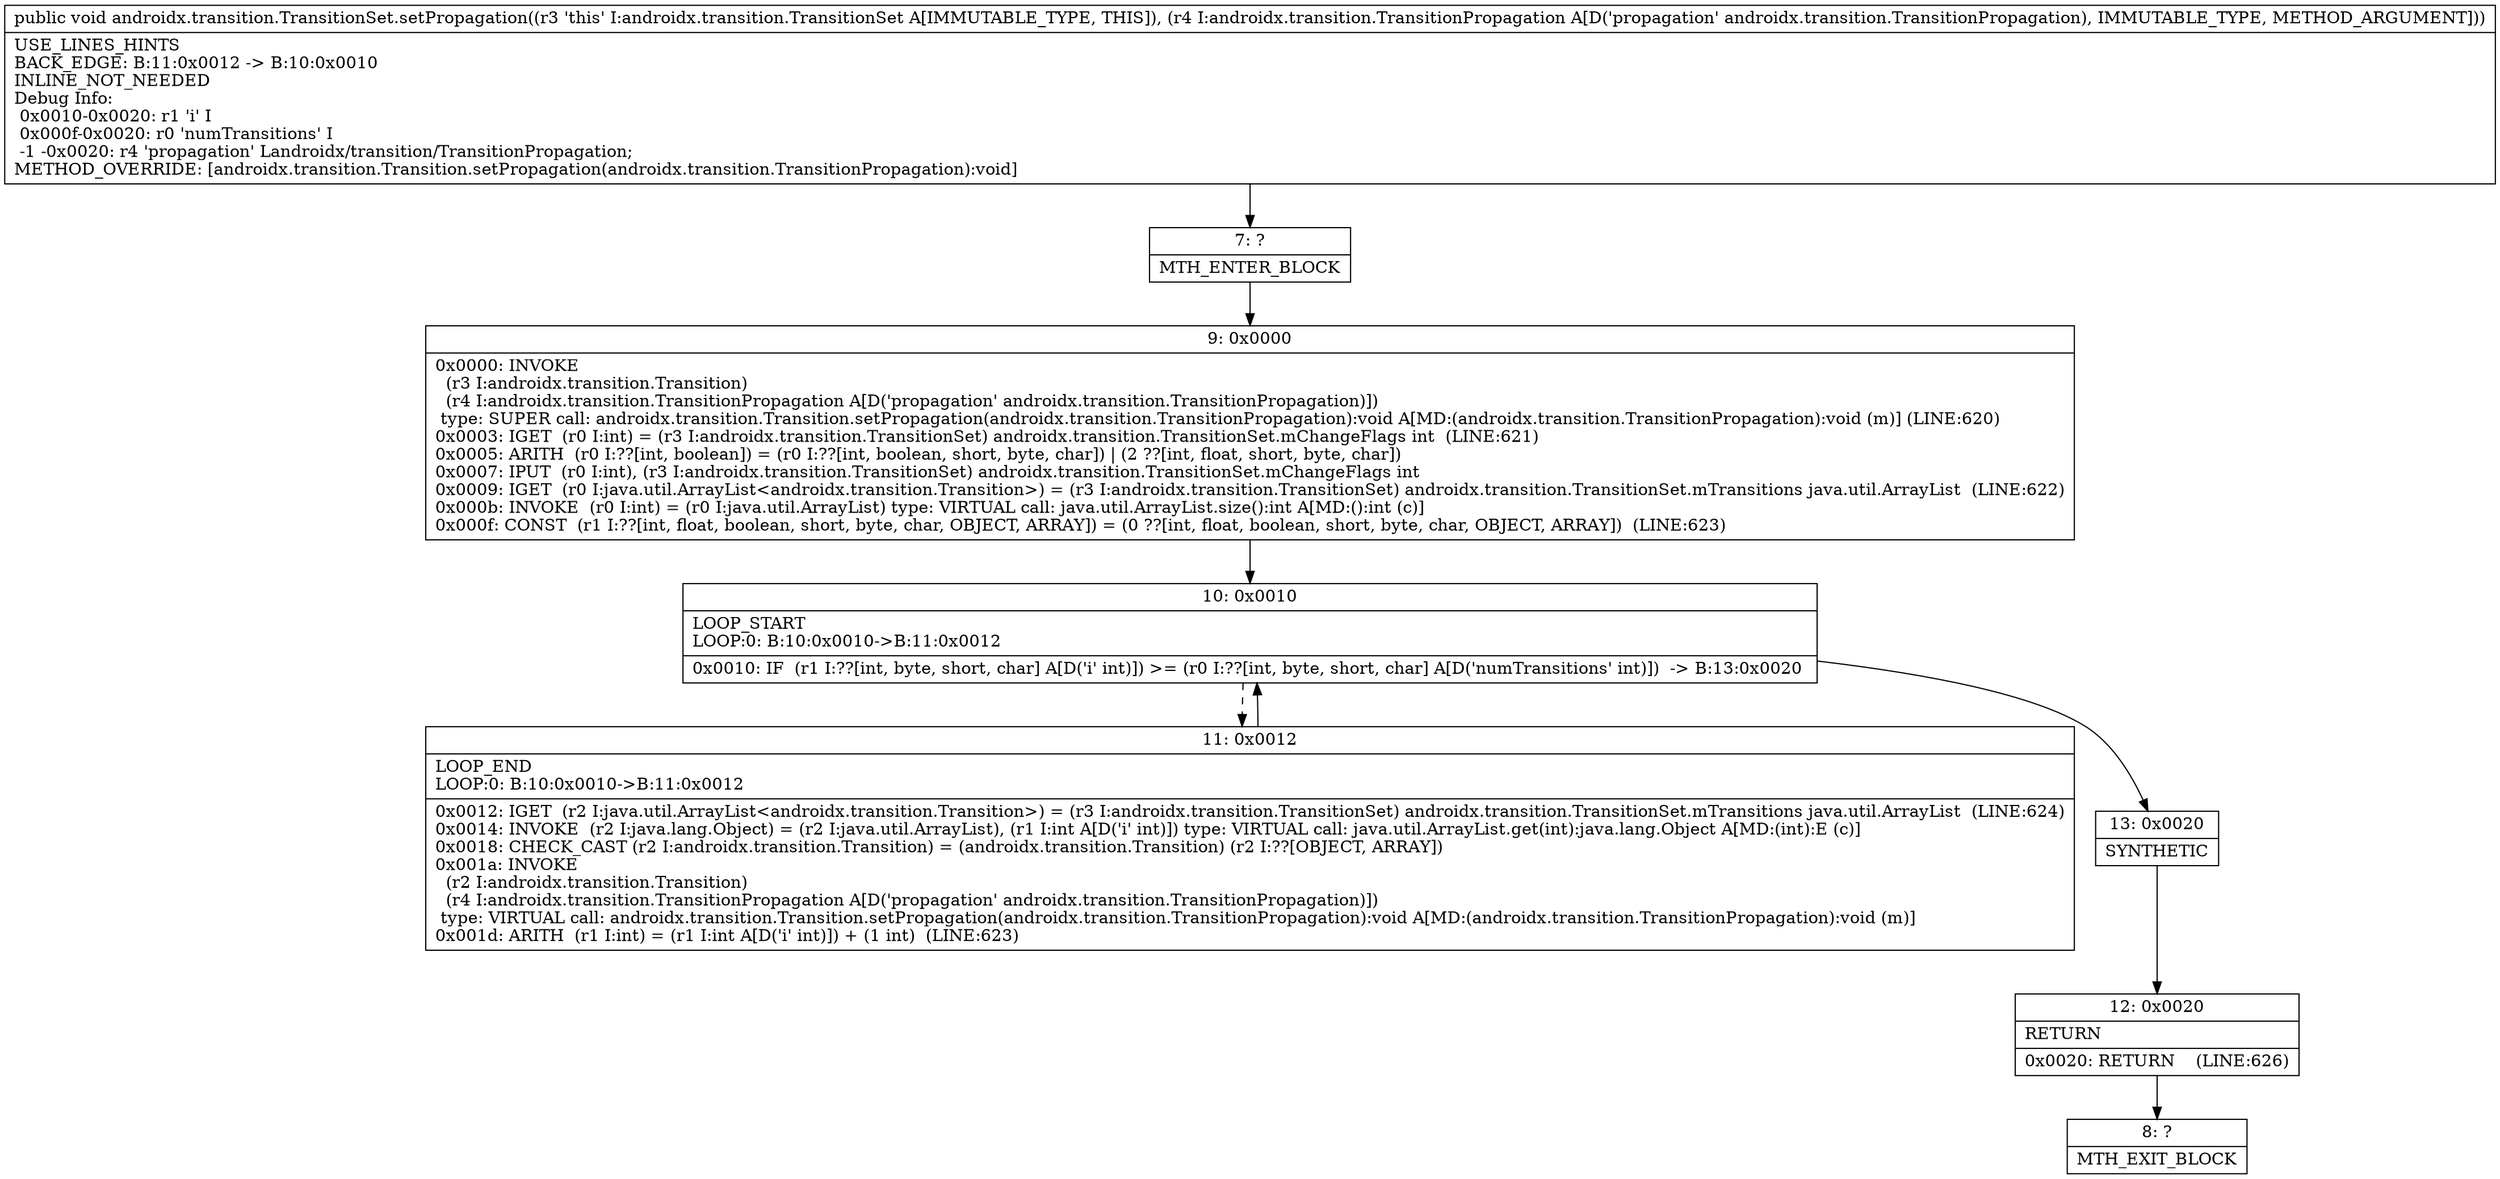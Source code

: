 digraph "CFG forandroidx.transition.TransitionSet.setPropagation(Landroidx\/transition\/TransitionPropagation;)V" {
Node_7 [shape=record,label="{7\:\ ?|MTH_ENTER_BLOCK\l}"];
Node_9 [shape=record,label="{9\:\ 0x0000|0x0000: INVOKE  \l  (r3 I:androidx.transition.Transition)\l  (r4 I:androidx.transition.TransitionPropagation A[D('propagation' androidx.transition.TransitionPropagation)])\l type: SUPER call: androidx.transition.Transition.setPropagation(androidx.transition.TransitionPropagation):void A[MD:(androidx.transition.TransitionPropagation):void (m)] (LINE:620)\l0x0003: IGET  (r0 I:int) = (r3 I:androidx.transition.TransitionSet) androidx.transition.TransitionSet.mChangeFlags int  (LINE:621)\l0x0005: ARITH  (r0 I:??[int, boolean]) = (r0 I:??[int, boolean, short, byte, char]) \| (2 ??[int, float, short, byte, char]) \l0x0007: IPUT  (r0 I:int), (r3 I:androidx.transition.TransitionSet) androidx.transition.TransitionSet.mChangeFlags int \l0x0009: IGET  (r0 I:java.util.ArrayList\<androidx.transition.Transition\>) = (r3 I:androidx.transition.TransitionSet) androidx.transition.TransitionSet.mTransitions java.util.ArrayList  (LINE:622)\l0x000b: INVOKE  (r0 I:int) = (r0 I:java.util.ArrayList) type: VIRTUAL call: java.util.ArrayList.size():int A[MD:():int (c)]\l0x000f: CONST  (r1 I:??[int, float, boolean, short, byte, char, OBJECT, ARRAY]) = (0 ??[int, float, boolean, short, byte, char, OBJECT, ARRAY])  (LINE:623)\l}"];
Node_10 [shape=record,label="{10\:\ 0x0010|LOOP_START\lLOOP:0: B:10:0x0010\-\>B:11:0x0012\l|0x0010: IF  (r1 I:??[int, byte, short, char] A[D('i' int)]) \>= (r0 I:??[int, byte, short, char] A[D('numTransitions' int)])  \-\> B:13:0x0020 \l}"];
Node_11 [shape=record,label="{11\:\ 0x0012|LOOP_END\lLOOP:0: B:10:0x0010\-\>B:11:0x0012\l|0x0012: IGET  (r2 I:java.util.ArrayList\<androidx.transition.Transition\>) = (r3 I:androidx.transition.TransitionSet) androidx.transition.TransitionSet.mTransitions java.util.ArrayList  (LINE:624)\l0x0014: INVOKE  (r2 I:java.lang.Object) = (r2 I:java.util.ArrayList), (r1 I:int A[D('i' int)]) type: VIRTUAL call: java.util.ArrayList.get(int):java.lang.Object A[MD:(int):E (c)]\l0x0018: CHECK_CAST (r2 I:androidx.transition.Transition) = (androidx.transition.Transition) (r2 I:??[OBJECT, ARRAY]) \l0x001a: INVOKE  \l  (r2 I:androidx.transition.Transition)\l  (r4 I:androidx.transition.TransitionPropagation A[D('propagation' androidx.transition.TransitionPropagation)])\l type: VIRTUAL call: androidx.transition.Transition.setPropagation(androidx.transition.TransitionPropagation):void A[MD:(androidx.transition.TransitionPropagation):void (m)]\l0x001d: ARITH  (r1 I:int) = (r1 I:int A[D('i' int)]) + (1 int)  (LINE:623)\l}"];
Node_13 [shape=record,label="{13\:\ 0x0020|SYNTHETIC\l}"];
Node_12 [shape=record,label="{12\:\ 0x0020|RETURN\l|0x0020: RETURN    (LINE:626)\l}"];
Node_8 [shape=record,label="{8\:\ ?|MTH_EXIT_BLOCK\l}"];
MethodNode[shape=record,label="{public void androidx.transition.TransitionSet.setPropagation((r3 'this' I:androidx.transition.TransitionSet A[IMMUTABLE_TYPE, THIS]), (r4 I:androidx.transition.TransitionPropagation A[D('propagation' androidx.transition.TransitionPropagation), IMMUTABLE_TYPE, METHOD_ARGUMENT]))  | USE_LINES_HINTS\lBACK_EDGE: B:11:0x0012 \-\> B:10:0x0010\lINLINE_NOT_NEEDED\lDebug Info:\l  0x0010\-0x0020: r1 'i' I\l  0x000f\-0x0020: r0 'numTransitions' I\l  \-1 \-0x0020: r4 'propagation' Landroidx\/transition\/TransitionPropagation;\lMETHOD_OVERRIDE: [androidx.transition.Transition.setPropagation(androidx.transition.TransitionPropagation):void]\l}"];
MethodNode -> Node_7;Node_7 -> Node_9;
Node_9 -> Node_10;
Node_10 -> Node_11[style=dashed];
Node_10 -> Node_13;
Node_11 -> Node_10;
Node_13 -> Node_12;
Node_12 -> Node_8;
}

